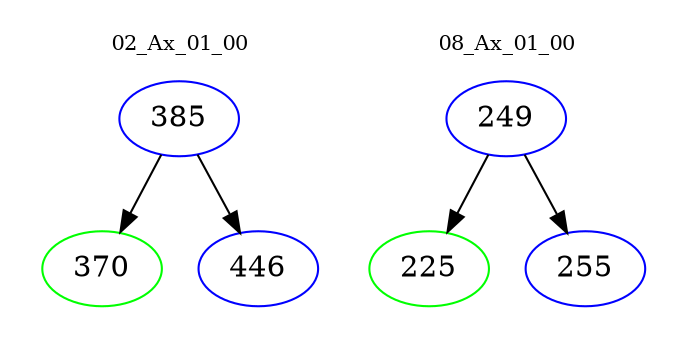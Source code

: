 digraph{
subgraph cluster_0 {
color = white
label = "02_Ax_01_00";
fontsize=10;
T0_385 [label="385", color="blue"]
T0_385 -> T0_370 [color="black"]
T0_370 [label="370", color="green"]
T0_385 -> T0_446 [color="black"]
T0_446 [label="446", color="blue"]
}
subgraph cluster_1 {
color = white
label = "08_Ax_01_00";
fontsize=10;
T1_249 [label="249", color="blue"]
T1_249 -> T1_225 [color="black"]
T1_225 [label="225", color="green"]
T1_249 -> T1_255 [color="black"]
T1_255 [label="255", color="blue"]
}
}
